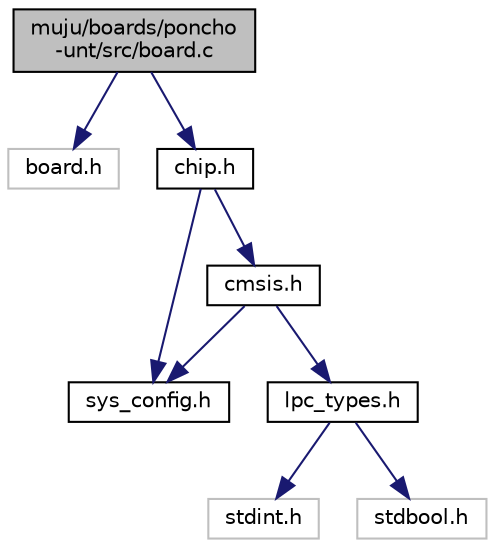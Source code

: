 digraph "muju/boards/poncho-unt/src/board.c"
{
  edge [fontname="Helvetica",fontsize="10",labelfontname="Helvetica",labelfontsize="10"];
  node [fontname="Helvetica",fontsize="10",shape=record];
  Node0 [label="muju/boards/poncho\l-unt/src/board.c",height=0.2,width=0.4,color="black", fillcolor="grey75", style="filled", fontcolor="black"];
  Node0 -> Node1 [color="midnightblue",fontsize="10",style="solid",fontname="Helvetica"];
  Node1 [label="board.h",height=0.2,width=0.4,color="grey75", fillcolor="white", style="filled"];
  Node0 -> Node2 [color="midnightblue",fontsize="10",style="solid",fontname="Helvetica"];
  Node2 [label="chip.h",height=0.2,width=0.4,color="black", fillcolor="white", style="filled",URL="$chip_8h.html"];
  Node2 -> Node3 [color="midnightblue",fontsize="10",style="solid",fontname="Helvetica"];
  Node3 [label="sys_config.h",height=0.2,width=0.4,color="black", fillcolor="white", style="filled",URL="$sys__config_8h.html"];
  Node2 -> Node4 [color="midnightblue",fontsize="10",style="solid",fontname="Helvetica"];
  Node4 [label="cmsis.h",height=0.2,width=0.4,color="black", fillcolor="white", style="filled",URL="$cmsis_8h.html"];
  Node4 -> Node5 [color="midnightblue",fontsize="10",style="solid",fontname="Helvetica"];
  Node5 [label="lpc_types.h",height=0.2,width=0.4,color="black", fillcolor="white", style="filled",URL="$lpc__types_8h.html"];
  Node5 -> Node6 [color="midnightblue",fontsize="10",style="solid",fontname="Helvetica"];
  Node6 [label="stdint.h",height=0.2,width=0.4,color="grey75", fillcolor="white", style="filled"];
  Node5 -> Node7 [color="midnightblue",fontsize="10",style="solid",fontname="Helvetica"];
  Node7 [label="stdbool.h",height=0.2,width=0.4,color="grey75", fillcolor="white", style="filled"];
  Node4 -> Node3 [color="midnightblue",fontsize="10",style="solid",fontname="Helvetica"];
}
